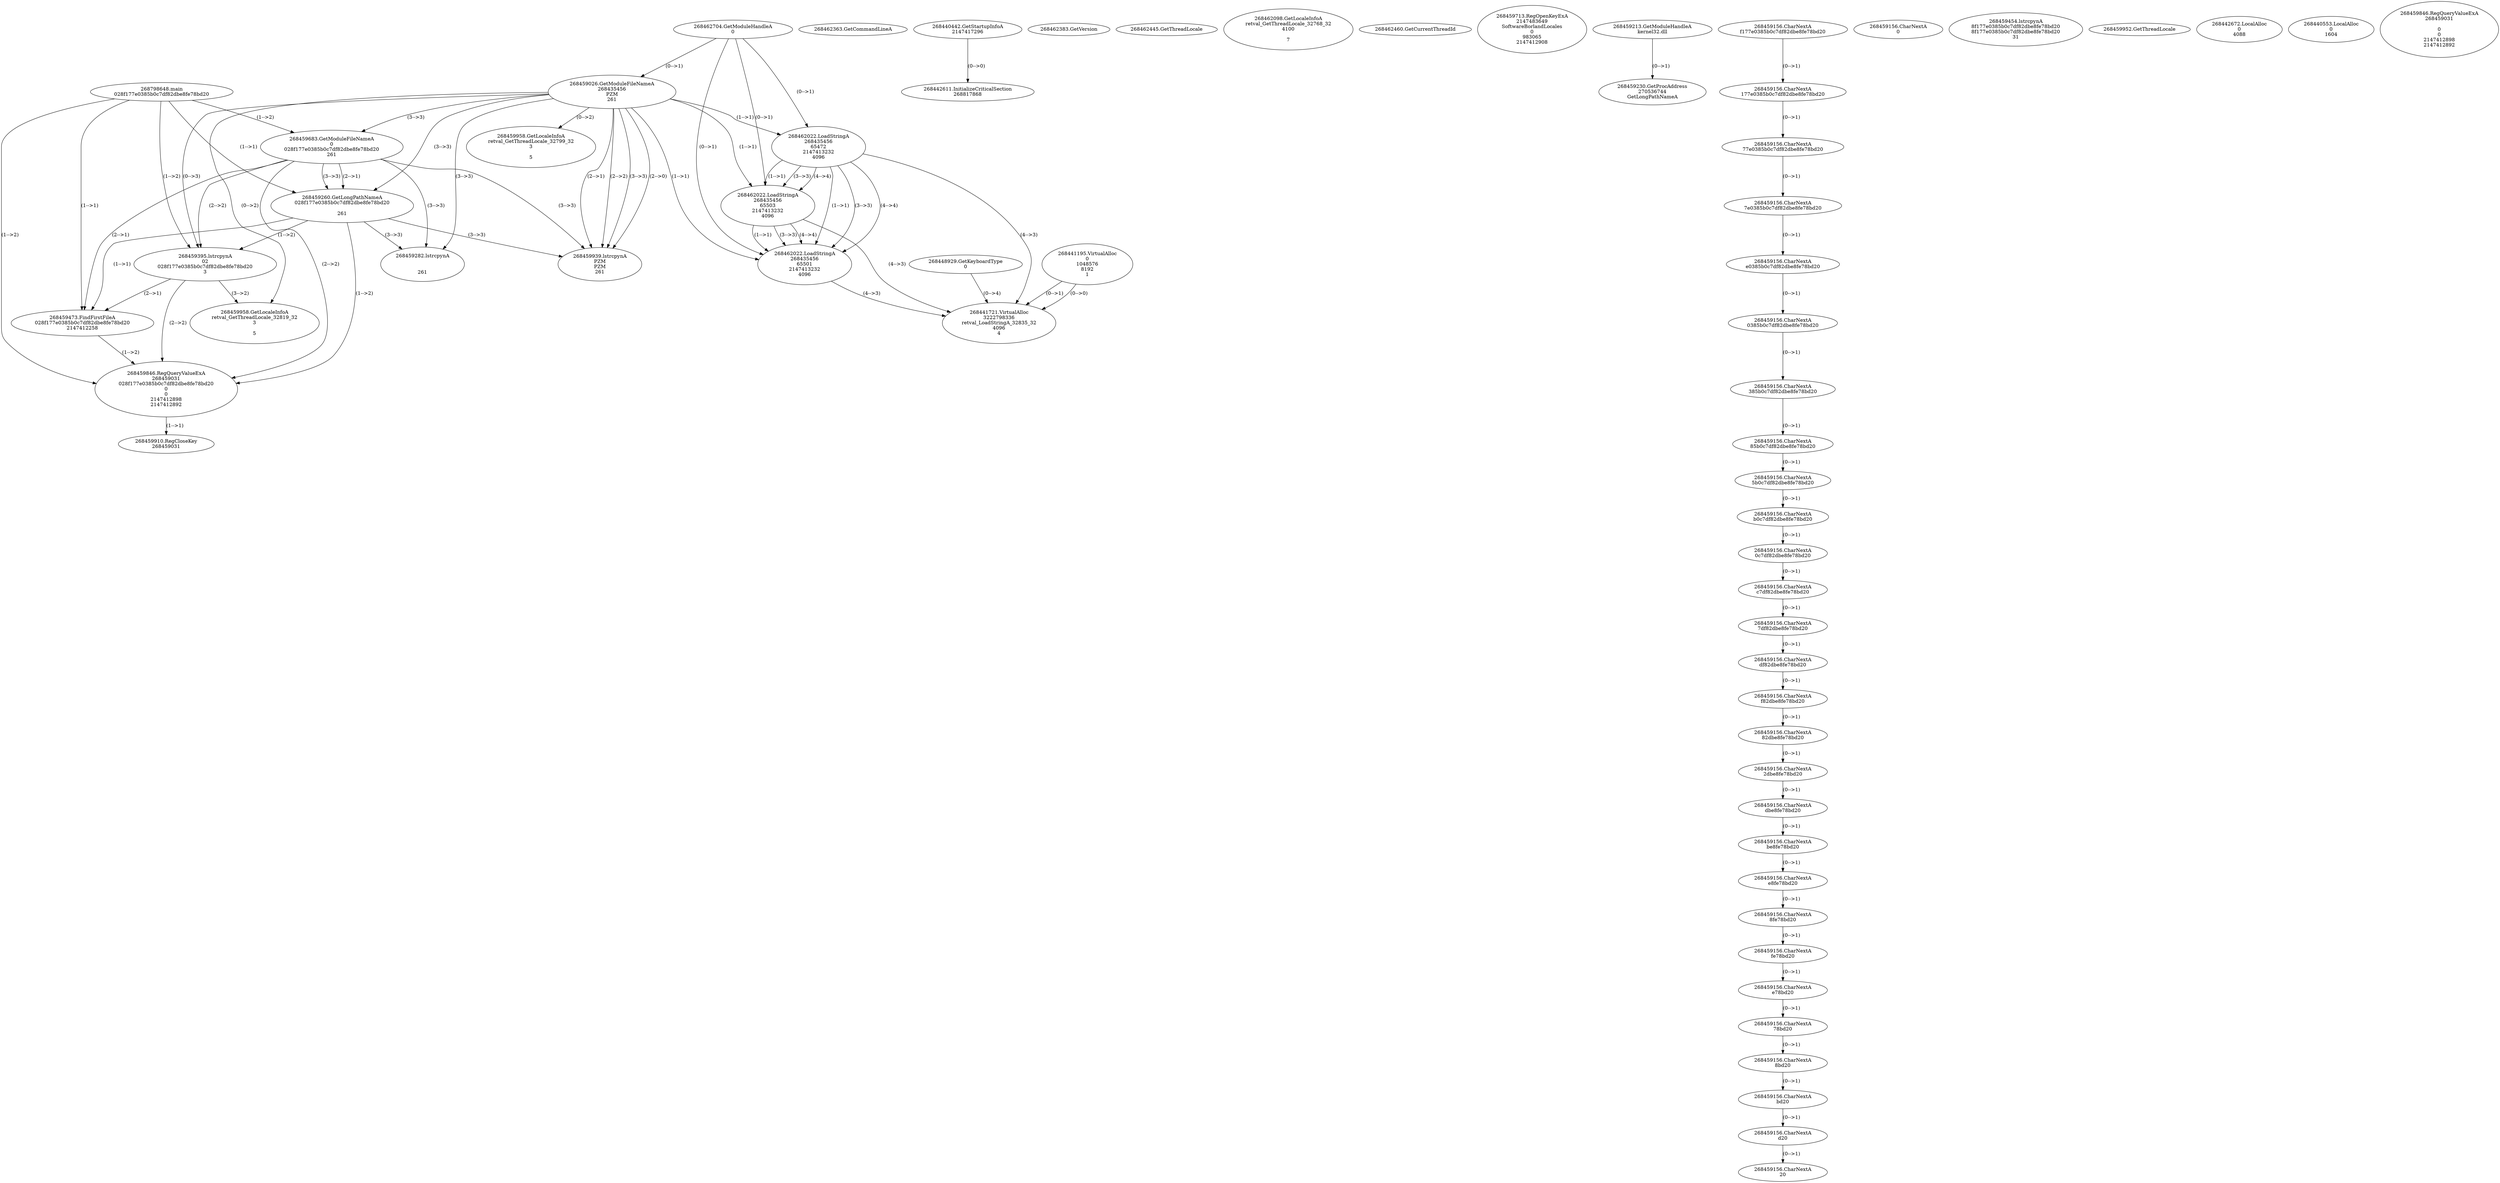 // Global SCDG with merge call
digraph {
	0 [label="268798648.main
028f177e0385b0c7df82dbe8fe78bd20"]
	1 [label="268462704.GetModuleHandleA
0"]
	2 [label="268448929.GetKeyboardType
0"]
	3 [label="268462363.GetCommandLineA
"]
	4 [label="268440442.GetStartupInfoA
2147417296"]
	5 [label="268462383.GetVersion
"]
	6 [label="268462445.GetThreadLocale
"]
	7 [label="268462098.GetLocaleInfoA
retval_GetThreadLocale_32768_32
4100

7"]
	8 [label="268462460.GetCurrentThreadId
"]
	9 [label="268459026.GetModuleFileNameA
268435456
PZM
261"]
	1 -> 9 [label="(0-->1)"]
	10 [label="268459683.GetModuleFileNameA
0
028f177e0385b0c7df82dbe8fe78bd20
261"]
	0 -> 10 [label="(1-->2)"]
	9 -> 10 [label="(3-->3)"]
	11 [label="268459713.RegOpenKeyExA
2147483649
Software\Borland\Locales
0
983065
2147412908"]
	12 [label="268459213.GetModuleHandleA
kernel32.dll"]
	13 [label="268459230.GetProcAddress
270536744
GetLongPathNameA"]
	12 -> 13 [label="(0-->1)"]
	14 [label="268459260.GetLongPathNameA
028f177e0385b0c7df82dbe8fe78bd20

261"]
	0 -> 14 [label="(1-->1)"]
	10 -> 14 [label="(2-->1)"]
	9 -> 14 [label="(3-->3)"]
	10 -> 14 [label="(3-->3)"]
	15 [label="268459395.lstrcpynA
02
028f177e0385b0c7df82dbe8fe78bd20
3"]
	0 -> 15 [label="(1-->2)"]
	10 -> 15 [label="(2-->2)"]
	14 -> 15 [label="(1-->2)"]
	9 -> 15 [label="(0-->3)"]
	16 [label="268459156.CharNextA
f177e0385b0c7df82dbe8fe78bd20"]
	17 [label="268459156.CharNextA
177e0385b0c7df82dbe8fe78bd20"]
	16 -> 17 [label="(0-->1)"]
	18 [label="268459156.CharNextA
77e0385b0c7df82dbe8fe78bd20"]
	17 -> 18 [label="(0-->1)"]
	19 [label="268459156.CharNextA
7e0385b0c7df82dbe8fe78bd20"]
	18 -> 19 [label="(0-->1)"]
	20 [label="268459156.CharNextA
e0385b0c7df82dbe8fe78bd20"]
	19 -> 20 [label="(0-->1)"]
	21 [label="268459156.CharNextA
0385b0c7df82dbe8fe78bd20"]
	20 -> 21 [label="(0-->1)"]
	22 [label="268459156.CharNextA
385b0c7df82dbe8fe78bd20"]
	21 -> 22 [label="(0-->1)"]
	23 [label="268459156.CharNextA
85b0c7df82dbe8fe78bd20"]
	22 -> 23 [label="(0-->1)"]
	24 [label="268459156.CharNextA
5b0c7df82dbe8fe78bd20"]
	23 -> 24 [label="(0-->1)"]
	25 [label="268459156.CharNextA
b0c7df82dbe8fe78bd20"]
	24 -> 25 [label="(0-->1)"]
	26 [label="268459156.CharNextA
0c7df82dbe8fe78bd20"]
	25 -> 26 [label="(0-->1)"]
	27 [label="268459156.CharNextA
c7df82dbe8fe78bd20"]
	26 -> 27 [label="(0-->1)"]
	28 [label="268459156.CharNextA
7df82dbe8fe78bd20"]
	27 -> 28 [label="(0-->1)"]
	29 [label="268459156.CharNextA
df82dbe8fe78bd20"]
	28 -> 29 [label="(0-->1)"]
	30 [label="268459156.CharNextA
f82dbe8fe78bd20"]
	29 -> 30 [label="(0-->1)"]
	31 [label="268459156.CharNextA
82dbe8fe78bd20"]
	30 -> 31 [label="(0-->1)"]
	32 [label="268459156.CharNextA
2dbe8fe78bd20"]
	31 -> 32 [label="(0-->1)"]
	33 [label="268459156.CharNextA
dbe8fe78bd20"]
	32 -> 33 [label="(0-->1)"]
	34 [label="268459156.CharNextA
be8fe78bd20"]
	33 -> 34 [label="(0-->1)"]
	35 [label="268459156.CharNextA
e8fe78bd20"]
	34 -> 35 [label="(0-->1)"]
	36 [label="268459156.CharNextA
8fe78bd20"]
	35 -> 36 [label="(0-->1)"]
	37 [label="268459156.CharNextA
fe78bd20"]
	36 -> 37 [label="(0-->1)"]
	38 [label="268459156.CharNextA
e78bd20"]
	37 -> 38 [label="(0-->1)"]
	39 [label="268459156.CharNextA
78bd20"]
	38 -> 39 [label="(0-->1)"]
	40 [label="268459156.CharNextA
8bd20"]
	39 -> 40 [label="(0-->1)"]
	41 [label="268459156.CharNextA
bd20"]
	40 -> 41 [label="(0-->1)"]
	42 [label="268459156.CharNextA
d20"]
	41 -> 42 [label="(0-->1)"]
	43 [label="268459156.CharNextA
20"]
	42 -> 43 [label="(0-->1)"]
	44 [label="268459156.CharNextA
0"]
	45 [label="268459454.lstrcpynA
8f177e0385b0c7df82dbe8fe78bd20
8f177e0385b0c7df82dbe8fe78bd20
31"]
	46 [label="268459473.FindFirstFileA
028f177e0385b0c7df82dbe8fe78bd20
2147412258"]
	0 -> 46 [label="(1-->1)"]
	10 -> 46 [label="(2-->1)"]
	14 -> 46 [label="(1-->1)"]
	15 -> 46 [label="(2-->1)"]
	47 [label="268459846.RegQueryValueExA
268459031
028f177e0385b0c7df82dbe8fe78bd20
0
0
2147412898
2147412892"]
	0 -> 47 [label="(1-->2)"]
	10 -> 47 [label="(2-->2)"]
	14 -> 47 [label="(1-->2)"]
	15 -> 47 [label="(2-->2)"]
	46 -> 47 [label="(1-->2)"]
	48 [label="268459910.RegCloseKey
268459031"]
	47 -> 48 [label="(1-->1)"]
	49 [label="268459939.lstrcpynA
PZM
PZM
261"]
	9 -> 49 [label="(2-->1)"]
	9 -> 49 [label="(2-->2)"]
	9 -> 49 [label="(3-->3)"]
	10 -> 49 [label="(3-->3)"]
	14 -> 49 [label="(3-->3)"]
	9 -> 49 [label="(2-->0)"]
	50 [label="268459952.GetThreadLocale
"]
	51 [label="268459958.GetLocaleInfoA
retval_GetThreadLocale_32819_32
3

5"]
	9 -> 51 [label="(0-->2)"]
	15 -> 51 [label="(3-->2)"]
	52 [label="268462022.LoadStringA
268435456
65472
2147413232
4096"]
	1 -> 52 [label="(0-->1)"]
	9 -> 52 [label="(1-->1)"]
	53 [label="268462022.LoadStringA
268435456
65503
2147413232
4096"]
	1 -> 53 [label="(0-->1)"]
	9 -> 53 [label="(1-->1)"]
	52 -> 53 [label="(1-->1)"]
	52 -> 53 [label="(3-->3)"]
	52 -> 53 [label="(4-->4)"]
	54 [label="268462022.LoadStringA
268435456
65501
2147413232
4096"]
	1 -> 54 [label="(0-->1)"]
	9 -> 54 [label="(1-->1)"]
	52 -> 54 [label="(1-->1)"]
	53 -> 54 [label="(1-->1)"]
	52 -> 54 [label="(3-->3)"]
	53 -> 54 [label="(3-->3)"]
	52 -> 54 [label="(4-->4)"]
	53 -> 54 [label="(4-->4)"]
	55 [label="268442611.InitializeCriticalSection
268817868"]
	4 -> 55 [label="(0-->0)"]
	56 [label="268442672.LocalAlloc
0
4088"]
	57 [label="268441195.VirtualAlloc
0
1048576
8192
1"]
	58 [label="268440553.LocalAlloc
0
1604"]
	59 [label="268441721.VirtualAlloc
3222798336
retval_LoadStringA_32835_32
4096
4"]
	57 -> 59 [label="(0-->1)"]
	52 -> 59 [label="(4-->3)"]
	53 -> 59 [label="(4-->3)"]
	54 -> 59 [label="(4-->3)"]
	2 -> 59 [label="(0-->4)"]
	57 -> 59 [label="(0-->0)"]
	60 [label="268459282.lstrcpynA


261"]
	9 -> 60 [label="(3-->3)"]
	10 -> 60 [label="(3-->3)"]
	14 -> 60 [label="(3-->3)"]
	61 [label="268459846.RegQueryValueExA
268459031

0
0
2147412898
2147412892"]
	62 [label="268459958.GetLocaleInfoA
retval_GetThreadLocale_32799_32
3

5"]
	9 -> 62 [label="(0-->2)"]
}
